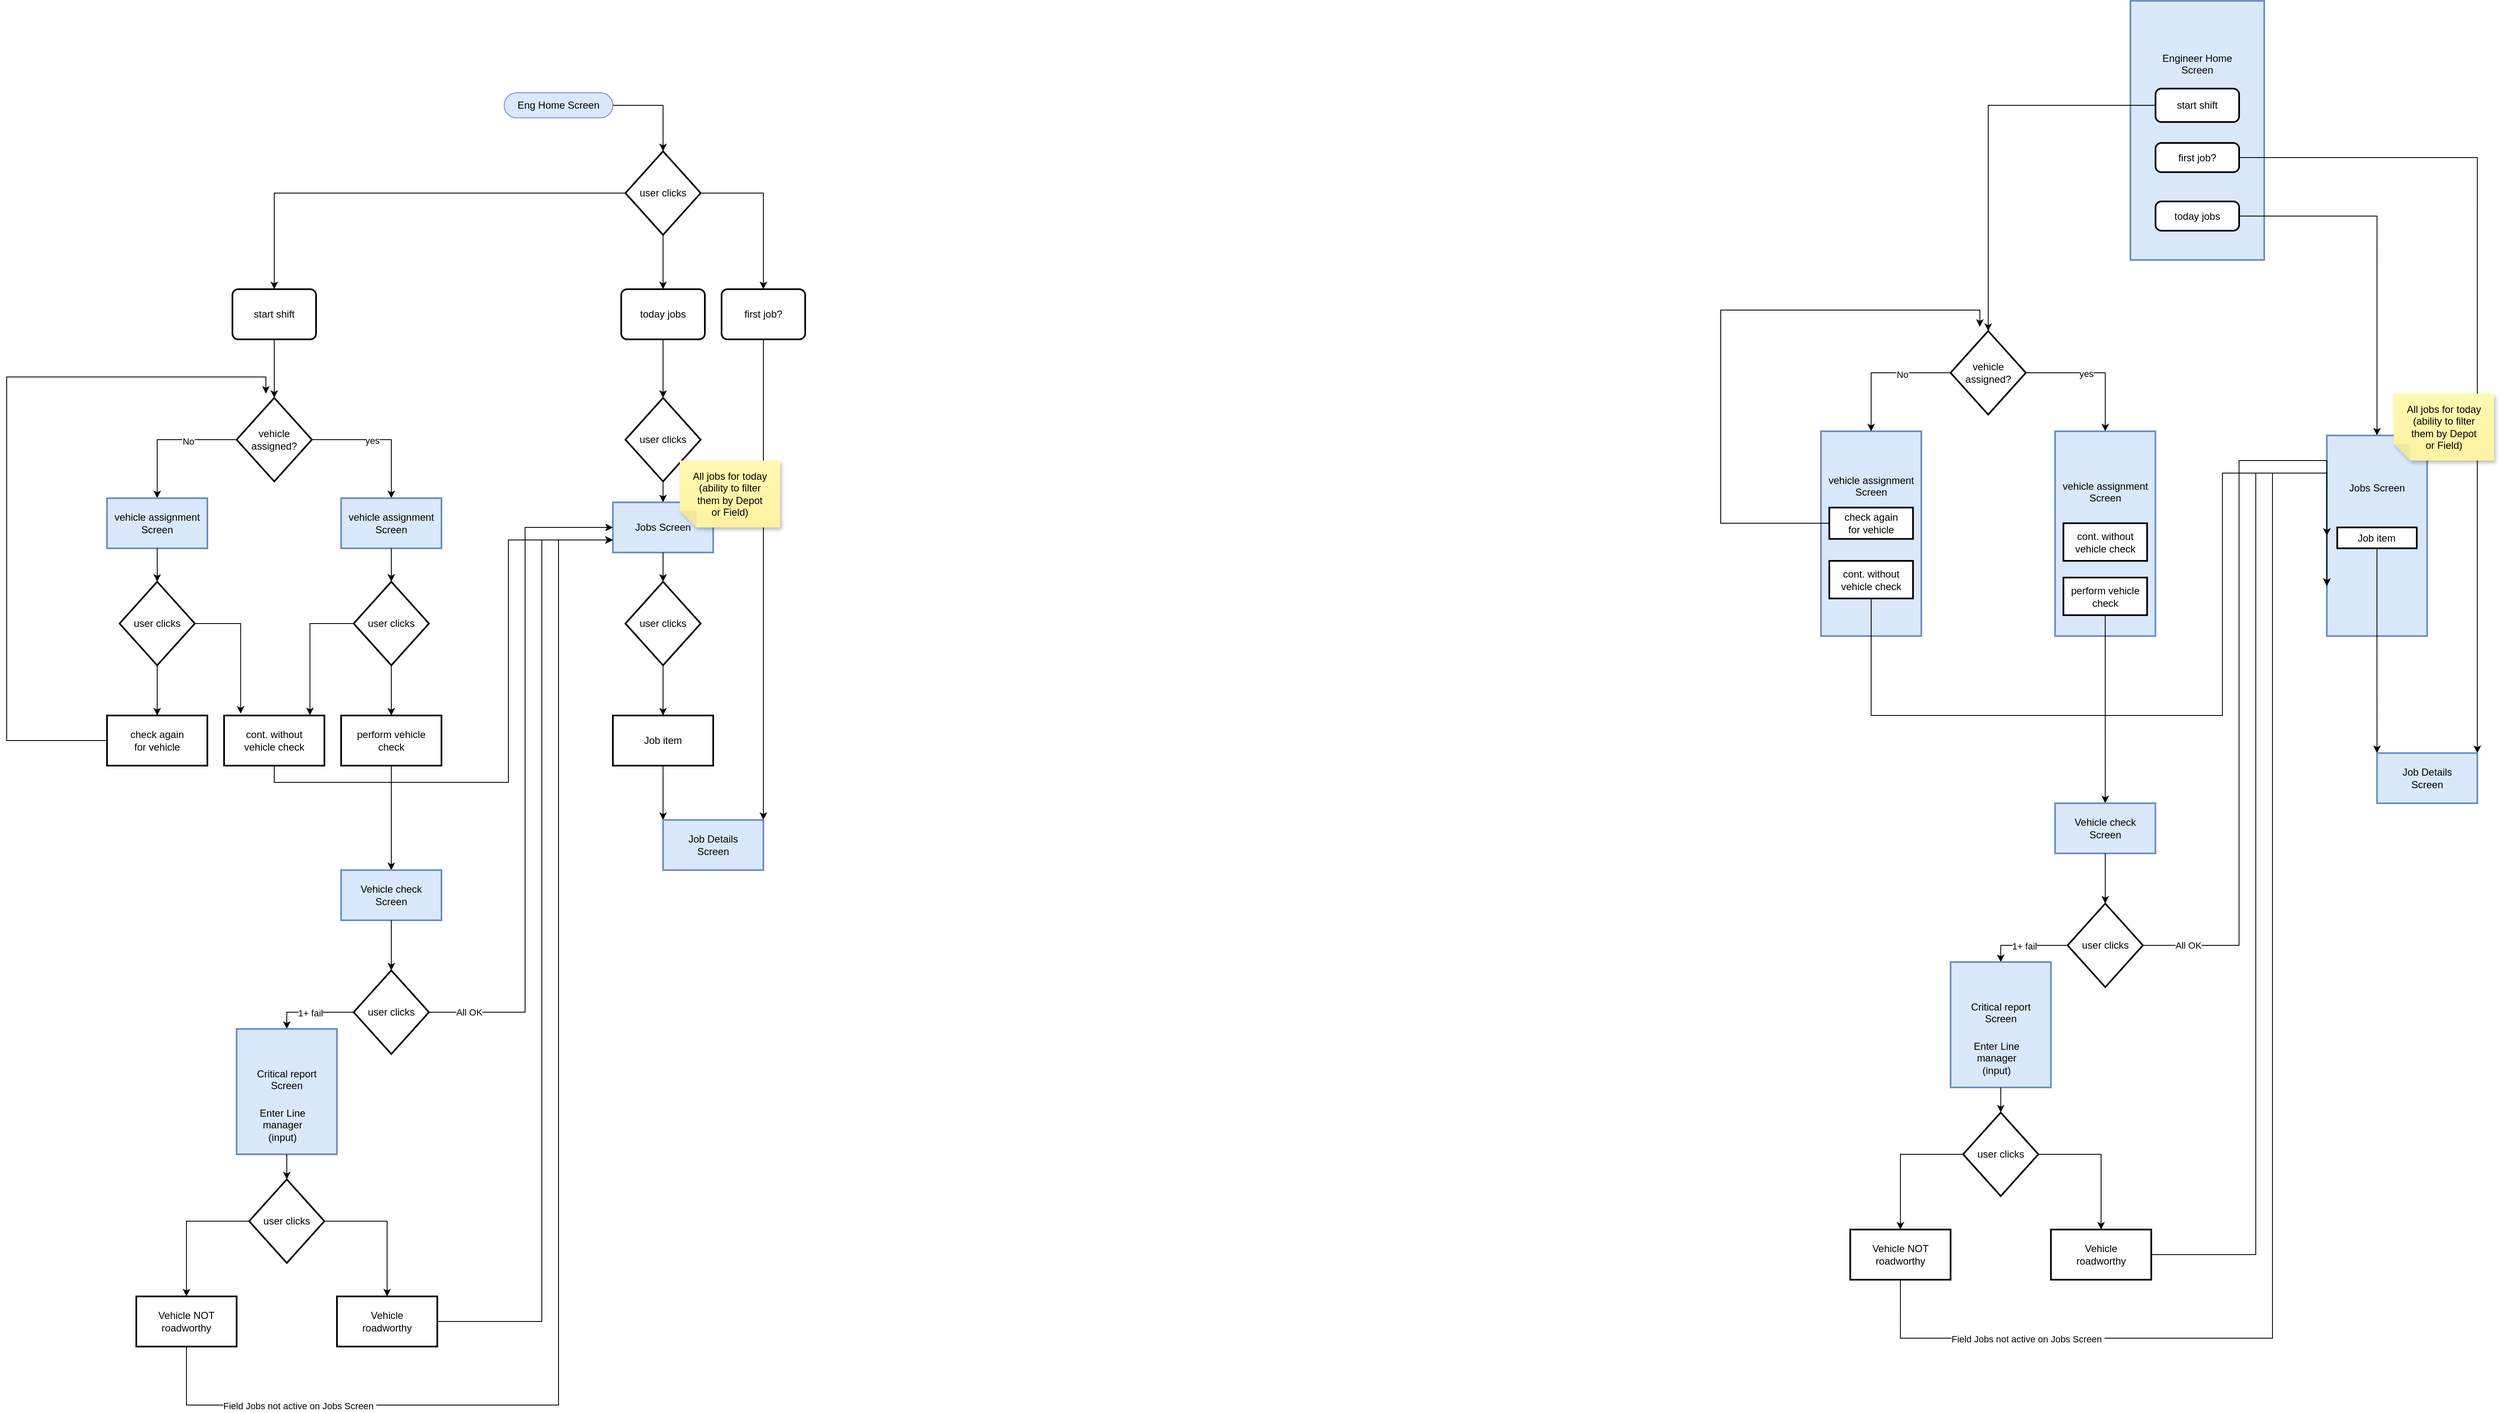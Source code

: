 <mxfile version="22.1.5" type="github">
  <diagram id="kgpKYQtTHZ0yAKxKKP6v" name="Page-1">
    <mxGraphModel dx="3000" dy="3414" grid="1" gridSize="10" guides="1" tooltips="1" connect="1" arrows="1" fold="1" page="1" pageScale="1" pageWidth="850" pageHeight="1100" math="0" shadow="0">
      <root>
        <mxCell id="0" />
        <mxCell id="1" parent="0" />
        <mxCell id="3YgIs-ONGYep-g5zf4NA-44" value="vehicle assignment&lt;br&gt;Screen&lt;br&gt;&lt;br&gt;&lt;br&gt;&lt;br&gt;&lt;br&gt;&lt;br&gt;&lt;br&gt;&lt;br&gt;&lt;br&gt;" style="whiteSpace=wrap;html=1;strokeWidth=2;fillColor=#dae8fc;strokeColor=#6c8ebf;" vertex="1" parent="1">
          <mxGeometry x="1709.89" y="435" width="120" height="245" as="geometry" />
        </mxCell>
        <mxCell id="3YgIs-ONGYep-g5zf4NA-84" value="Engineer Home&lt;br&gt;Screen&lt;br&gt;&lt;br&gt;&lt;br&gt;&lt;br&gt;&lt;br&gt;&lt;br&gt;&lt;br&gt;&lt;br&gt;&lt;br&gt;&lt;br&gt;&lt;br&gt;&lt;br&gt;" style="whiteSpace=wrap;html=1;strokeWidth=2;fillColor=#dae8fc;strokeColor=#6c8ebf;" vertex="1" parent="1">
          <mxGeometry x="2080" y="-80" width="160" height="310" as="geometry" />
        </mxCell>
        <mxCell id="PvGmognT5EnWfmdFGkZc-1" value="Eng Home Screen" style="html=1;dashed=0;whiteSpace=wrap;shape=mxgraph.dfd.start;fillColor=#dae8fc;strokeColor=#6c8ebf;" parent="1" vertex="1">
          <mxGeometry x="135" y="30" width="130" height="30" as="geometry" />
        </mxCell>
        <mxCell id="PvGmognT5EnWfmdFGkZc-11" value="" style="edgeStyle=orthogonalEdgeStyle;rounded=0;orthogonalLoop=1;jettySize=auto;html=1;" parent="1" source="PvGmognT5EnWfmdFGkZc-8" target="PvGmognT5EnWfmdFGkZc-10" edge="1">
          <mxGeometry relative="1" as="geometry" />
        </mxCell>
        <mxCell id="PvGmognT5EnWfmdFGkZc-12" value="yes" style="edgeLabel;html=1;align=center;verticalAlign=middle;resizable=0;points=[];" parent="PvGmognT5EnWfmdFGkZc-11" vertex="1" connectable="0">
          <mxGeometry x="-0.125" y="-1" relative="1" as="geometry">
            <mxPoint as="offset" />
          </mxGeometry>
        </mxCell>
        <mxCell id="PvGmognT5EnWfmdFGkZc-34" style="edgeStyle=orthogonalEdgeStyle;rounded=0;orthogonalLoop=1;jettySize=auto;html=1;entryX=0.5;entryY=0;entryDx=0;entryDy=0;" parent="1" source="PvGmognT5EnWfmdFGkZc-8" target="PvGmognT5EnWfmdFGkZc-33" edge="1">
          <mxGeometry relative="1" as="geometry" />
        </mxCell>
        <mxCell id="PvGmognT5EnWfmdFGkZc-35" value="No" style="edgeLabel;html=1;align=center;verticalAlign=middle;resizable=0;points=[];" parent="PvGmognT5EnWfmdFGkZc-34" vertex="1" connectable="0">
          <mxGeometry x="-0.298" y="2" relative="1" as="geometry">
            <mxPoint as="offset" />
          </mxGeometry>
        </mxCell>
        <mxCell id="PvGmognT5EnWfmdFGkZc-8" value="vehicle&lt;br&gt;assigned?" style="strokeWidth=2;html=1;shape=mxgraph.flowchart.decision;whiteSpace=wrap;" parent="1" vertex="1">
          <mxGeometry x="-185" y="395" width="90" height="100" as="geometry" />
        </mxCell>
        <mxCell id="PvGmognT5EnWfmdFGkZc-10" value="vehicle assignment&lt;br&gt;Screen" style="whiteSpace=wrap;html=1;strokeWidth=2;fillColor=#dae8fc;strokeColor=#6c8ebf;" parent="1" vertex="1">
          <mxGeometry x="-60" y="515" width="120" height="60" as="geometry" />
        </mxCell>
        <mxCell id="3YgIs-ONGYep-g5zf4NA-14" style="edgeStyle=orthogonalEdgeStyle;rounded=0;orthogonalLoop=1;jettySize=auto;html=1;entryX=0;entryY=0.75;entryDx=0;entryDy=0;exitX=0.5;exitY=1;exitDx=0;exitDy=0;" edge="1" parent="1" source="PvGmognT5EnWfmdFGkZc-13" target="PvGmognT5EnWfmdFGkZc-47">
          <mxGeometry relative="1" as="geometry">
            <Array as="points">
              <mxPoint x="-140" y="855" />
              <mxPoint x="140" y="855" />
              <mxPoint x="140" y="565" />
            </Array>
          </mxGeometry>
        </mxCell>
        <mxCell id="PvGmognT5EnWfmdFGkZc-13" value="cont. without&lt;br&gt;vehicle check" style="whiteSpace=wrap;html=1;strokeWidth=2;" parent="1" vertex="1">
          <mxGeometry x="-200" y="775" width="120" height="60" as="geometry" />
        </mxCell>
        <mxCell id="PvGmognT5EnWfmdFGkZc-27" style="edgeStyle=orthogonalEdgeStyle;rounded=0;orthogonalLoop=1;jettySize=auto;html=1;entryX=0.5;entryY=0;entryDx=0;entryDy=0;" parent="1" source="PvGmognT5EnWfmdFGkZc-22" target="PvGmognT5EnWfmdFGkZc-24" edge="1">
          <mxGeometry relative="1" as="geometry" />
        </mxCell>
        <mxCell id="PvGmognT5EnWfmdFGkZc-28" style="edgeStyle=orthogonalEdgeStyle;rounded=0;orthogonalLoop=1;jettySize=auto;html=1;entryX=0.5;entryY=0;entryDx=0;entryDy=0;" parent="1" source="PvGmognT5EnWfmdFGkZc-22" target="PvGmognT5EnWfmdFGkZc-23" edge="1">
          <mxGeometry relative="1" as="geometry" />
        </mxCell>
        <mxCell id="PvGmognT5EnWfmdFGkZc-29" style="edgeStyle=orthogonalEdgeStyle;rounded=0;orthogonalLoop=1;jettySize=auto;html=1;entryX=0.5;entryY=0;entryDx=0;entryDy=0;" parent="1" source="PvGmognT5EnWfmdFGkZc-22" target="PvGmognT5EnWfmdFGkZc-25" edge="1">
          <mxGeometry relative="1" as="geometry" />
        </mxCell>
        <mxCell id="PvGmognT5EnWfmdFGkZc-22" value="user clicks" style="strokeWidth=2;html=1;shape=mxgraph.flowchart.decision;whiteSpace=wrap;" parent="1" vertex="1">
          <mxGeometry x="280" y="100" width="90" height="100" as="geometry" />
        </mxCell>
        <mxCell id="PvGmognT5EnWfmdFGkZc-23" value="start shift" style="rounded=1;whiteSpace=wrap;html=1;absoluteArcSize=1;arcSize=14;strokeWidth=2;" parent="1" vertex="1">
          <mxGeometry x="-190" y="265" width="100" height="60" as="geometry" />
        </mxCell>
        <mxCell id="PvGmognT5EnWfmdFGkZc-24" value="today jobs" style="rounded=1;whiteSpace=wrap;html=1;absoluteArcSize=1;arcSize=14;strokeWidth=2;" parent="1" vertex="1">
          <mxGeometry x="275" y="265" width="100" height="60" as="geometry" />
        </mxCell>
        <mxCell id="PvGmognT5EnWfmdFGkZc-57" style="edgeStyle=orthogonalEdgeStyle;rounded=0;orthogonalLoop=1;jettySize=auto;html=1;entryX=1;entryY=0;entryDx=0;entryDy=0;" parent="1" source="PvGmognT5EnWfmdFGkZc-25" target="PvGmognT5EnWfmdFGkZc-56" edge="1">
          <mxGeometry relative="1" as="geometry" />
        </mxCell>
        <mxCell id="PvGmognT5EnWfmdFGkZc-25" value="first job?" style="rounded=1;whiteSpace=wrap;html=1;absoluteArcSize=1;arcSize=14;strokeWidth=2;" parent="1" vertex="1">
          <mxGeometry x="395" y="265" width="100" height="60" as="geometry" />
        </mxCell>
        <mxCell id="PvGmognT5EnWfmdFGkZc-30" style="edgeStyle=orthogonalEdgeStyle;rounded=0;orthogonalLoop=1;jettySize=auto;html=1;entryX=0.5;entryY=0;entryDx=0;entryDy=0;entryPerimeter=0;" parent="1" source="PvGmognT5EnWfmdFGkZc-1" target="PvGmognT5EnWfmdFGkZc-22" edge="1">
          <mxGeometry relative="1" as="geometry" />
        </mxCell>
        <mxCell id="PvGmognT5EnWfmdFGkZc-31" style="edgeStyle=orthogonalEdgeStyle;rounded=0;orthogonalLoop=1;jettySize=auto;html=1;entryX=0.5;entryY=0;entryDx=0;entryDy=0;entryPerimeter=0;" parent="1" source="PvGmognT5EnWfmdFGkZc-23" target="PvGmognT5EnWfmdFGkZc-8" edge="1">
          <mxGeometry relative="1" as="geometry" />
        </mxCell>
        <mxCell id="PvGmognT5EnWfmdFGkZc-42" style="edgeStyle=orthogonalEdgeStyle;rounded=0;orthogonalLoop=1;jettySize=auto;html=1;entryX=0.5;entryY=0;entryDx=0;entryDy=0;" parent="1" source="PvGmognT5EnWfmdFGkZc-32" target="PvGmognT5EnWfmdFGkZc-41" edge="1">
          <mxGeometry relative="1" as="geometry" />
        </mxCell>
        <mxCell id="PvGmognT5EnWfmdFGkZc-32" value="user clicks" style="strokeWidth=2;html=1;shape=mxgraph.flowchart.decision;whiteSpace=wrap;" parent="1" vertex="1">
          <mxGeometry x="-45" y="615" width="90" height="100" as="geometry" />
        </mxCell>
        <mxCell id="PvGmognT5EnWfmdFGkZc-33" value="vehicle assignment&lt;br&gt;Screen" style="whiteSpace=wrap;html=1;strokeWidth=2;fillColor=#dae8fc;strokeColor=#6c8ebf;" parent="1" vertex="1">
          <mxGeometry x="-340" y="515" width="120" height="60" as="geometry" />
        </mxCell>
        <mxCell id="PvGmognT5EnWfmdFGkZc-36" style="edgeStyle=orthogonalEdgeStyle;rounded=0;orthogonalLoop=1;jettySize=auto;html=1;entryX=0.5;entryY=0;entryDx=0;entryDy=0;entryPerimeter=0;" parent="1" source="PvGmognT5EnWfmdFGkZc-10" target="PvGmognT5EnWfmdFGkZc-32" edge="1">
          <mxGeometry relative="1" as="geometry" />
        </mxCell>
        <mxCell id="PvGmognT5EnWfmdFGkZc-44" style="edgeStyle=orthogonalEdgeStyle;rounded=0;orthogonalLoop=1;jettySize=auto;html=1;entryX=0.5;entryY=0;entryDx=0;entryDy=0;" parent="1" source="PvGmognT5EnWfmdFGkZc-37" target="PvGmognT5EnWfmdFGkZc-43" edge="1">
          <mxGeometry relative="1" as="geometry" />
        </mxCell>
        <mxCell id="PvGmognT5EnWfmdFGkZc-37" value="user clicks" style="strokeWidth=2;html=1;shape=mxgraph.flowchart.decision;whiteSpace=wrap;" parent="1" vertex="1">
          <mxGeometry x="-325" y="615" width="90" height="100" as="geometry" />
        </mxCell>
        <mxCell id="PvGmognT5EnWfmdFGkZc-38" style="edgeStyle=orthogonalEdgeStyle;rounded=0;orthogonalLoop=1;jettySize=auto;html=1;entryX=0.5;entryY=0;entryDx=0;entryDy=0;entryPerimeter=0;" parent="1" source="PvGmognT5EnWfmdFGkZc-33" target="PvGmognT5EnWfmdFGkZc-37" edge="1">
          <mxGeometry relative="1" as="geometry" />
        </mxCell>
        <mxCell id="3YgIs-ONGYep-g5zf4NA-2" style="edgeStyle=orthogonalEdgeStyle;rounded=0;orthogonalLoop=1;jettySize=auto;html=1;entryX=0.5;entryY=0;entryDx=0;entryDy=0;" edge="1" parent="1" source="PvGmognT5EnWfmdFGkZc-41" target="3YgIs-ONGYep-g5zf4NA-1">
          <mxGeometry relative="1" as="geometry" />
        </mxCell>
        <mxCell id="PvGmognT5EnWfmdFGkZc-41" value="perform vehicle &lt;br&gt;check" style="whiteSpace=wrap;html=1;strokeWidth=2;" parent="1" vertex="1">
          <mxGeometry x="-60" y="775" width="120" height="60" as="geometry" />
        </mxCell>
        <mxCell id="PvGmognT5EnWfmdFGkZc-59" style="edgeStyle=orthogonalEdgeStyle;rounded=0;orthogonalLoop=1;jettySize=auto;html=1;" parent="1" source="PvGmognT5EnWfmdFGkZc-43" edge="1">
          <mxGeometry relative="1" as="geometry">
            <mxPoint x="-150" y="390" as="targetPoint" />
            <Array as="points">
              <mxPoint x="-460" y="805" />
              <mxPoint x="-460" y="370" />
            </Array>
          </mxGeometry>
        </mxCell>
        <mxCell id="PvGmognT5EnWfmdFGkZc-43" value="check again&lt;br&gt;for vehicle" style="whiteSpace=wrap;html=1;strokeWidth=2;" parent="1" vertex="1">
          <mxGeometry x="-340" y="775" width="120" height="60" as="geometry" />
        </mxCell>
        <mxCell id="PvGmognT5EnWfmdFGkZc-48" style="edgeStyle=orthogonalEdgeStyle;rounded=0;orthogonalLoop=1;jettySize=auto;html=1;entryX=0.5;entryY=0;entryDx=0;entryDy=0;" parent="1" source="PvGmognT5EnWfmdFGkZc-45" target="PvGmognT5EnWfmdFGkZc-47" edge="1">
          <mxGeometry relative="1" as="geometry" />
        </mxCell>
        <mxCell id="PvGmognT5EnWfmdFGkZc-45" value="user clicks" style="strokeWidth=2;html=1;shape=mxgraph.flowchart.decision;whiteSpace=wrap;" parent="1" vertex="1">
          <mxGeometry x="280" y="395" width="90" height="100" as="geometry" />
        </mxCell>
        <mxCell id="PvGmognT5EnWfmdFGkZc-46" style="edgeStyle=orthogonalEdgeStyle;rounded=0;orthogonalLoop=1;jettySize=auto;html=1;entryX=0.5;entryY=0;entryDx=0;entryDy=0;entryPerimeter=0;" parent="1" source="PvGmognT5EnWfmdFGkZc-24" target="PvGmognT5EnWfmdFGkZc-45" edge="1">
          <mxGeometry relative="1" as="geometry" />
        </mxCell>
        <mxCell id="PvGmognT5EnWfmdFGkZc-47" value="Jobs Screen" style="whiteSpace=wrap;html=1;strokeWidth=2;fillColor=#dae8fc;strokeColor=#6c8ebf;" parent="1" vertex="1">
          <mxGeometry x="265" y="520" width="120" height="60" as="geometry" />
        </mxCell>
        <mxCell id="PvGmognT5EnWfmdFGkZc-49" value="All jobs for today&lt;br&gt;(ability to filter&lt;br&gt;them by Depot&lt;br&gt;or Field)" style="shape=note;whiteSpace=wrap;html=1;backgroundOutline=1;fontColor=#000000;darkOpacity=0.05;fillColor=#FFF9B2;strokeColor=none;fillStyle=solid;direction=west;gradientDirection=north;gradientColor=#FFF2A1;shadow=1;size=20;pointerEvents=1;" parent="1" vertex="1">
          <mxGeometry x="345" y="470" width="120" height="80" as="geometry" />
        </mxCell>
        <mxCell id="PvGmognT5EnWfmdFGkZc-55" style="edgeStyle=orthogonalEdgeStyle;rounded=0;orthogonalLoop=1;jettySize=auto;html=1;entryX=0.5;entryY=0;entryDx=0;entryDy=0;" parent="1" source="PvGmognT5EnWfmdFGkZc-50" target="PvGmognT5EnWfmdFGkZc-54" edge="1">
          <mxGeometry relative="1" as="geometry" />
        </mxCell>
        <mxCell id="PvGmognT5EnWfmdFGkZc-50" value="user clicks" style="strokeWidth=2;html=1;shape=mxgraph.flowchart.decision;whiteSpace=wrap;" parent="1" vertex="1">
          <mxGeometry x="280" y="615" width="90" height="100" as="geometry" />
        </mxCell>
        <mxCell id="PvGmognT5EnWfmdFGkZc-51" style="edgeStyle=orthogonalEdgeStyle;rounded=0;orthogonalLoop=1;jettySize=auto;html=1;entryX=0.5;entryY=0;entryDx=0;entryDy=0;entryPerimeter=0;" parent="1" source="PvGmognT5EnWfmdFGkZc-47" target="PvGmognT5EnWfmdFGkZc-50" edge="1">
          <mxGeometry relative="1" as="geometry" />
        </mxCell>
        <mxCell id="PvGmognT5EnWfmdFGkZc-52" style="edgeStyle=orthogonalEdgeStyle;rounded=0;orthogonalLoop=1;jettySize=auto;html=1;entryX=0.165;entryY=-0.037;entryDx=0;entryDy=0;entryPerimeter=0;" parent="1" source="PvGmognT5EnWfmdFGkZc-37" target="PvGmognT5EnWfmdFGkZc-13" edge="1">
          <mxGeometry relative="1" as="geometry" />
        </mxCell>
        <mxCell id="PvGmognT5EnWfmdFGkZc-53" style="edgeStyle=orthogonalEdgeStyle;rounded=0;orthogonalLoop=1;jettySize=auto;html=1;entryX=0.856;entryY=-0.006;entryDx=0;entryDy=0;entryPerimeter=0;" parent="1" source="PvGmognT5EnWfmdFGkZc-32" target="PvGmognT5EnWfmdFGkZc-13" edge="1">
          <mxGeometry relative="1" as="geometry" />
        </mxCell>
        <mxCell id="PvGmognT5EnWfmdFGkZc-58" style="edgeStyle=orthogonalEdgeStyle;rounded=0;orthogonalLoop=1;jettySize=auto;html=1;entryX=0;entryY=0;entryDx=0;entryDy=0;" parent="1" source="PvGmognT5EnWfmdFGkZc-54" target="PvGmognT5EnWfmdFGkZc-56" edge="1">
          <mxGeometry relative="1" as="geometry" />
        </mxCell>
        <mxCell id="PvGmognT5EnWfmdFGkZc-54" value="Job item" style="whiteSpace=wrap;html=1;strokeWidth=2;" parent="1" vertex="1">
          <mxGeometry x="265" y="775" width="120" height="60" as="geometry" />
        </mxCell>
        <mxCell id="PvGmognT5EnWfmdFGkZc-56" value="Job Details&lt;br&gt;Screen" style="whiteSpace=wrap;html=1;strokeWidth=2;fillColor=#dae8fc;strokeColor=#6c8ebf;" parent="1" vertex="1">
          <mxGeometry x="325" y="900" width="120" height="60" as="geometry" />
        </mxCell>
        <mxCell id="3YgIs-ONGYep-g5zf4NA-1" value="Vehicle check&lt;br&gt;Screen" style="whiteSpace=wrap;html=1;strokeWidth=2;fillColor=#dae8fc;strokeColor=#6c8ebf;" vertex="1" parent="1">
          <mxGeometry x="-60" y="960" width="120" height="60" as="geometry" />
        </mxCell>
        <mxCell id="3YgIs-ONGYep-g5zf4NA-6" value="" style="edgeStyle=orthogonalEdgeStyle;rounded=0;orthogonalLoop=1;jettySize=auto;html=1;entryX=0.5;entryY=0;entryDx=0;entryDy=0;" edge="1" parent="1" source="3YgIs-ONGYep-g5zf4NA-3" target="3YgIs-ONGYep-g5zf4NA-5">
          <mxGeometry relative="1" as="geometry" />
        </mxCell>
        <mxCell id="3YgIs-ONGYep-g5zf4NA-7" value="1+ fail" style="edgeLabel;html=1;align=center;verticalAlign=middle;resizable=0;points=[];" vertex="1" connectable="0" parent="3YgIs-ONGYep-g5zf4NA-6">
          <mxGeometry x="0.037" y="1" relative="1" as="geometry">
            <mxPoint as="offset" />
          </mxGeometry>
        </mxCell>
        <mxCell id="3YgIs-ONGYep-g5zf4NA-10" style="edgeStyle=orthogonalEdgeStyle;rounded=0;orthogonalLoop=1;jettySize=auto;html=1;entryX=0;entryY=0.5;entryDx=0;entryDy=0;" edge="1" parent="1" source="3YgIs-ONGYep-g5zf4NA-3" target="PvGmognT5EnWfmdFGkZc-47">
          <mxGeometry relative="1" as="geometry">
            <Array as="points">
              <mxPoint x="160" y="1130" />
              <mxPoint x="160" y="550" />
            </Array>
          </mxGeometry>
        </mxCell>
        <mxCell id="3YgIs-ONGYep-g5zf4NA-11" value="All OK" style="edgeLabel;html=1;align=center;verticalAlign=middle;resizable=0;points=[];" vertex="1" connectable="0" parent="3YgIs-ONGYep-g5zf4NA-10">
          <mxGeometry x="-0.88" relative="1" as="geometry">
            <mxPoint as="offset" />
          </mxGeometry>
        </mxCell>
        <mxCell id="3YgIs-ONGYep-g5zf4NA-3" value="user clicks" style="strokeWidth=2;html=1;shape=mxgraph.flowchart.decision;whiteSpace=wrap;" vertex="1" parent="1">
          <mxGeometry x="-45" y="1080" width="90" height="100" as="geometry" />
        </mxCell>
        <mxCell id="3YgIs-ONGYep-g5zf4NA-4" style="edgeStyle=orthogonalEdgeStyle;rounded=0;orthogonalLoop=1;jettySize=auto;html=1;entryX=0.5;entryY=0;entryDx=0;entryDy=0;entryPerimeter=0;" edge="1" parent="1" source="3YgIs-ONGYep-g5zf4NA-1" target="3YgIs-ONGYep-g5zf4NA-3">
          <mxGeometry relative="1" as="geometry" />
        </mxCell>
        <mxCell id="3YgIs-ONGYep-g5zf4NA-5" value="Critical report&lt;br&gt;Screen&lt;br&gt;&lt;br&gt;&lt;br&gt;" style="whiteSpace=wrap;html=1;strokeWidth=2;fillColor=#dae8fc;strokeColor=#6c8ebf;" vertex="1" parent="1">
          <mxGeometry x="-185" y="1150" width="120" height="150" as="geometry" />
        </mxCell>
        <mxCell id="3YgIs-ONGYep-g5zf4NA-16" value="" style="edgeStyle=orthogonalEdgeStyle;rounded=0;orthogonalLoop=1;jettySize=auto;html=1;" edge="1" parent="1" source="3YgIs-ONGYep-g5zf4NA-12" target="3YgIs-ONGYep-g5zf4NA-15">
          <mxGeometry relative="1" as="geometry" />
        </mxCell>
        <mxCell id="3YgIs-ONGYep-g5zf4NA-18" value="" style="edgeStyle=orthogonalEdgeStyle;rounded=0;orthogonalLoop=1;jettySize=auto;html=1;" edge="1" parent="1" source="3YgIs-ONGYep-g5zf4NA-12" target="3YgIs-ONGYep-g5zf4NA-17">
          <mxGeometry relative="1" as="geometry" />
        </mxCell>
        <mxCell id="3YgIs-ONGYep-g5zf4NA-12" value="user clicks" style="strokeWidth=2;html=1;shape=mxgraph.flowchart.decision;whiteSpace=wrap;" vertex="1" parent="1">
          <mxGeometry x="-170" y="1330" width="90" height="100" as="geometry" />
        </mxCell>
        <mxCell id="3YgIs-ONGYep-g5zf4NA-13" style="edgeStyle=orthogonalEdgeStyle;rounded=0;orthogonalLoop=1;jettySize=auto;html=1;entryX=0.5;entryY=0;entryDx=0;entryDy=0;entryPerimeter=0;" edge="1" parent="1" source="3YgIs-ONGYep-g5zf4NA-5" target="3YgIs-ONGYep-g5zf4NA-12">
          <mxGeometry relative="1" as="geometry" />
        </mxCell>
        <mxCell id="3YgIs-ONGYep-g5zf4NA-21" style="edgeStyle=orthogonalEdgeStyle;rounded=0;orthogonalLoop=1;jettySize=auto;html=1;entryX=0;entryY=0.75;entryDx=0;entryDy=0;exitX=0.5;exitY=1;exitDx=0;exitDy=0;" edge="1" parent="1" source="3YgIs-ONGYep-g5zf4NA-15" target="PvGmognT5EnWfmdFGkZc-47">
          <mxGeometry relative="1" as="geometry">
            <Array as="points">
              <mxPoint x="-245" y="1600" />
              <mxPoint x="200" y="1600" />
              <mxPoint x="200" y="565" />
            </Array>
          </mxGeometry>
        </mxCell>
        <mxCell id="3YgIs-ONGYep-g5zf4NA-22" value="Field Jobs not active on Jobs Screen&amp;nbsp;" style="edgeLabel;html=1;align=center;verticalAlign=middle;resizable=0;points=[];" vertex="1" connectable="0" parent="3YgIs-ONGYep-g5zf4NA-21">
          <mxGeometry x="-0.747" y="-1" relative="1" as="geometry">
            <mxPoint as="offset" />
          </mxGeometry>
        </mxCell>
        <mxCell id="3YgIs-ONGYep-g5zf4NA-15" value="Vehicle NOT&lt;br&gt;roadworthy" style="whiteSpace=wrap;html=1;strokeWidth=2;" vertex="1" parent="1">
          <mxGeometry x="-305" y="1470" width="120" height="60" as="geometry" />
        </mxCell>
        <mxCell id="3YgIs-ONGYep-g5zf4NA-20" style="edgeStyle=orthogonalEdgeStyle;rounded=0;orthogonalLoop=1;jettySize=auto;html=1;entryX=0;entryY=0.75;entryDx=0;entryDy=0;" edge="1" parent="1" source="3YgIs-ONGYep-g5zf4NA-17" target="PvGmognT5EnWfmdFGkZc-47">
          <mxGeometry relative="1" as="geometry">
            <Array as="points">
              <mxPoint x="180" y="1500" />
              <mxPoint x="180" y="565" />
            </Array>
          </mxGeometry>
        </mxCell>
        <mxCell id="3YgIs-ONGYep-g5zf4NA-17" value="Vehicle&lt;br&gt;roadworthy" style="whiteSpace=wrap;html=1;strokeWidth=2;" vertex="1" parent="1">
          <mxGeometry x="-65" y="1470" width="120" height="60" as="geometry" />
        </mxCell>
        <mxCell id="3YgIs-ONGYep-g5zf4NA-19" value="Enter Line manager&lt;br&gt;(input)" style="text;strokeColor=none;align=center;fillColor=none;html=1;verticalAlign=middle;whiteSpace=wrap;rounded=0;" vertex="1" parent="1">
          <mxGeometry x="-160" y="1230" width="60" height="70" as="geometry" />
        </mxCell>
        <mxCell id="3YgIs-ONGYep-g5zf4NA-24" value="" style="edgeStyle=orthogonalEdgeStyle;rounded=0;orthogonalLoop=1;jettySize=auto;html=1;" edge="1" parent="1" source="3YgIs-ONGYep-g5zf4NA-28" target="3YgIs-ONGYep-g5zf4NA-29">
          <mxGeometry relative="1" as="geometry" />
        </mxCell>
        <mxCell id="3YgIs-ONGYep-g5zf4NA-25" value="yes" style="edgeLabel;html=1;align=center;verticalAlign=middle;resizable=0;points=[];" vertex="1" connectable="0" parent="3YgIs-ONGYep-g5zf4NA-24">
          <mxGeometry x="-0.125" y="-1" relative="1" as="geometry">
            <mxPoint as="offset" />
          </mxGeometry>
        </mxCell>
        <mxCell id="3YgIs-ONGYep-g5zf4NA-26" style="edgeStyle=orthogonalEdgeStyle;rounded=0;orthogonalLoop=1;jettySize=auto;html=1;entryX=0.5;entryY=0;entryDx=0;entryDy=0;" edge="1" parent="1" source="3YgIs-ONGYep-g5zf4NA-28" target="3YgIs-ONGYep-g5zf4NA-44">
          <mxGeometry relative="1" as="geometry" />
        </mxCell>
        <mxCell id="3YgIs-ONGYep-g5zf4NA-27" value="No" style="edgeLabel;html=1;align=center;verticalAlign=middle;resizable=0;points=[];" vertex="1" connectable="0" parent="3YgIs-ONGYep-g5zf4NA-26">
          <mxGeometry x="-0.298" y="2" relative="1" as="geometry">
            <mxPoint as="offset" />
          </mxGeometry>
        </mxCell>
        <mxCell id="3YgIs-ONGYep-g5zf4NA-28" value="vehicle&lt;br&gt;assigned?" style="strokeWidth=2;html=1;shape=mxgraph.flowchart.decision;whiteSpace=wrap;" vertex="1" parent="1">
          <mxGeometry x="1864.89" y="315" width="90" height="100" as="geometry" />
        </mxCell>
        <mxCell id="3YgIs-ONGYep-g5zf4NA-29" value="vehicle assignment&lt;br&gt;Screen&lt;br&gt;&lt;br&gt;&lt;br&gt;&lt;br&gt;&lt;br&gt;&lt;br&gt;&lt;br&gt;&lt;br&gt;" style="whiteSpace=wrap;html=1;strokeWidth=2;fillColor=#dae8fc;strokeColor=#6c8ebf;" vertex="1" parent="1">
          <mxGeometry x="1989.89" y="435" width="120" height="245" as="geometry" />
        </mxCell>
        <mxCell id="3YgIs-ONGYep-g5zf4NA-30" style="edgeStyle=orthogonalEdgeStyle;rounded=0;orthogonalLoop=1;jettySize=auto;html=1;entryX=0;entryY=0.75;entryDx=0;entryDy=0;exitX=0.5;exitY=1;exitDx=0;exitDy=0;" edge="1" parent="1" source="3YgIs-ONGYep-g5zf4NA-31" target="3YgIs-ONGYep-g5zf4NA-56">
          <mxGeometry relative="1" as="geometry">
            <Array as="points">
              <mxPoint x="1770" y="775" />
              <mxPoint x="2190" y="775" />
              <mxPoint x="2190" y="485" />
            </Array>
          </mxGeometry>
        </mxCell>
        <mxCell id="3YgIs-ONGYep-g5zf4NA-31" value="cont. without&lt;br&gt;vehicle check" style="whiteSpace=wrap;html=1;strokeWidth=2;" vertex="1" parent="1">
          <mxGeometry x="1719.84" y="590" width="100.11" height="45" as="geometry" />
        </mxCell>
        <mxCell id="3YgIs-ONGYep-g5zf4NA-36" value="start shift" style="rounded=1;whiteSpace=wrap;html=1;absoluteArcSize=1;arcSize=14;strokeWidth=2;" vertex="1" parent="1">
          <mxGeometry x="2110" y="25" width="100" height="40" as="geometry" />
        </mxCell>
        <mxCell id="3YgIs-ONGYep-g5zf4NA-37" value="today jobs" style="rounded=1;whiteSpace=wrap;html=1;absoluteArcSize=1;arcSize=14;strokeWidth=2;" vertex="1" parent="1">
          <mxGeometry x="2110" y="160" width="100" height="35" as="geometry" />
        </mxCell>
        <mxCell id="3YgIs-ONGYep-g5zf4NA-38" style="edgeStyle=orthogonalEdgeStyle;rounded=0;orthogonalLoop=1;jettySize=auto;html=1;entryX=1;entryY=0;entryDx=0;entryDy=0;" edge="1" parent="1" source="3YgIs-ONGYep-g5zf4NA-39" target="3YgIs-ONGYep-g5zf4NA-65">
          <mxGeometry relative="1" as="geometry" />
        </mxCell>
        <mxCell id="3YgIs-ONGYep-g5zf4NA-39" value="first job?" style="rounded=1;whiteSpace=wrap;html=1;absoluteArcSize=1;arcSize=14;strokeWidth=2;" vertex="1" parent="1">
          <mxGeometry x="2110" y="90" width="100" height="35" as="geometry" />
        </mxCell>
        <mxCell id="3YgIs-ONGYep-g5zf4NA-41" style="edgeStyle=orthogonalEdgeStyle;rounded=0;orthogonalLoop=1;jettySize=auto;html=1;entryX=0.5;entryY=0;entryDx=0;entryDy=0;entryPerimeter=0;" edge="1" parent="1" source="3YgIs-ONGYep-g5zf4NA-36" target="3YgIs-ONGYep-g5zf4NA-28">
          <mxGeometry relative="1" as="geometry" />
        </mxCell>
        <mxCell id="3YgIs-ONGYep-g5zf4NA-49" style="edgeStyle=orthogonalEdgeStyle;rounded=0;orthogonalLoop=1;jettySize=auto;html=1;entryX=0.5;entryY=0;entryDx=0;entryDy=0;" edge="1" parent="1" source="3YgIs-ONGYep-g5zf4NA-50" target="3YgIs-ONGYep-g5zf4NA-66">
          <mxGeometry relative="1" as="geometry" />
        </mxCell>
        <mxCell id="3YgIs-ONGYep-g5zf4NA-50" value="perform vehicle &lt;br&gt;check" style="whiteSpace=wrap;html=1;strokeWidth=2;" vertex="1" parent="1">
          <mxGeometry x="1999.84" y="610" width="100.11" height="45" as="geometry" />
        </mxCell>
        <mxCell id="3YgIs-ONGYep-g5zf4NA-51" style="edgeStyle=orthogonalEdgeStyle;rounded=0;orthogonalLoop=1;jettySize=auto;html=1;exitX=0;exitY=0.5;exitDx=0;exitDy=0;" edge="1" parent="1" source="3YgIs-ONGYep-g5zf4NA-52">
          <mxGeometry relative="1" as="geometry">
            <mxPoint x="1899.89" y="310" as="targetPoint" />
            <Array as="points">
              <mxPoint x="1590" y="545" />
              <mxPoint x="1590" y="290" />
              <mxPoint x="1900" y="290" />
            </Array>
          </mxGeometry>
        </mxCell>
        <mxCell id="3YgIs-ONGYep-g5zf4NA-52" value="check again&lt;br&gt;for vehicle" style="whiteSpace=wrap;html=1;strokeWidth=2;" vertex="1" parent="1">
          <mxGeometry x="1719.84" y="526.25" width="100.11" height="37.5" as="geometry" />
        </mxCell>
        <mxCell id="3YgIs-ONGYep-g5zf4NA-55" style="edgeStyle=orthogonalEdgeStyle;rounded=0;orthogonalLoop=1;jettySize=auto;html=1;entryX=0.5;entryY=0;entryDx=0;entryDy=0;" edge="1" parent="1" source="3YgIs-ONGYep-g5zf4NA-37" target="3YgIs-ONGYep-g5zf4NA-56">
          <mxGeometry relative="1" as="geometry">
            <mxPoint x="2374.89" y="315" as="targetPoint" />
          </mxGeometry>
        </mxCell>
        <mxCell id="3YgIs-ONGYep-g5zf4NA-56" value="Jobs Screen&lt;br&gt;&lt;br&gt;&lt;br&gt;&lt;br&gt;&lt;br&gt;&lt;br&gt;&lt;br&gt;&lt;br&gt;&lt;br&gt;" style="whiteSpace=wrap;html=1;strokeWidth=2;fillColor=#dae8fc;strokeColor=#6c8ebf;" vertex="1" parent="1">
          <mxGeometry x="2314.89" y="440" width="120" height="240" as="geometry" />
        </mxCell>
        <mxCell id="3YgIs-ONGYep-g5zf4NA-57" value="All jobs for today&lt;br&gt;(ability to filter&lt;br&gt;them by Depot&lt;br&gt;or Field)" style="shape=note;whiteSpace=wrap;html=1;backgroundOutline=1;fontColor=#000000;darkOpacity=0.05;fillColor=#FFF9B2;strokeColor=none;fillStyle=solid;direction=west;gradientDirection=north;gradientColor=#FFF2A1;shadow=1;size=20;pointerEvents=1;" vertex="1" parent="1">
          <mxGeometry x="2394.89" y="390" width="120" height="80" as="geometry" />
        </mxCell>
        <mxCell id="3YgIs-ONGYep-g5zf4NA-63" style="edgeStyle=orthogonalEdgeStyle;rounded=0;orthogonalLoop=1;jettySize=auto;html=1;entryX=0;entryY=0;entryDx=0;entryDy=0;" edge="1" parent="1" source="3YgIs-ONGYep-g5zf4NA-64" target="3YgIs-ONGYep-g5zf4NA-65">
          <mxGeometry relative="1" as="geometry" />
        </mxCell>
        <mxCell id="3YgIs-ONGYep-g5zf4NA-64" value="Job item" style="whiteSpace=wrap;html=1;strokeWidth=2;" vertex="1" parent="1">
          <mxGeometry x="2327.34" y="550" width="95.11" height="25" as="geometry" />
        </mxCell>
        <mxCell id="3YgIs-ONGYep-g5zf4NA-65" value="Job Details&lt;br&gt;Screen" style="whiteSpace=wrap;html=1;strokeWidth=2;fillColor=#dae8fc;strokeColor=#6c8ebf;" vertex="1" parent="1">
          <mxGeometry x="2374.89" y="820" width="120" height="60" as="geometry" />
        </mxCell>
        <mxCell id="3YgIs-ONGYep-g5zf4NA-66" value="Vehicle check&lt;br&gt;Screen" style="whiteSpace=wrap;html=1;strokeWidth=2;fillColor=#dae8fc;strokeColor=#6c8ebf;" vertex="1" parent="1">
          <mxGeometry x="1989.89" y="880" width="120" height="60" as="geometry" />
        </mxCell>
        <mxCell id="3YgIs-ONGYep-g5zf4NA-67" value="" style="edgeStyle=orthogonalEdgeStyle;rounded=0;orthogonalLoop=1;jettySize=auto;html=1;entryX=0.5;entryY=0;entryDx=0;entryDy=0;" edge="1" parent="1" source="3YgIs-ONGYep-g5zf4NA-71" target="3YgIs-ONGYep-g5zf4NA-73">
          <mxGeometry relative="1" as="geometry" />
        </mxCell>
        <mxCell id="3YgIs-ONGYep-g5zf4NA-68" value="1+ fail" style="edgeLabel;html=1;align=center;verticalAlign=middle;resizable=0;points=[];" vertex="1" connectable="0" parent="3YgIs-ONGYep-g5zf4NA-67">
          <mxGeometry x="0.037" y="1" relative="1" as="geometry">
            <mxPoint as="offset" />
          </mxGeometry>
        </mxCell>
        <mxCell id="3YgIs-ONGYep-g5zf4NA-69" style="edgeStyle=orthogonalEdgeStyle;rounded=0;orthogonalLoop=1;jettySize=auto;html=1;entryX=0;entryY=0.5;entryDx=0;entryDy=0;" edge="1" parent="1" source="3YgIs-ONGYep-g5zf4NA-71" target="3YgIs-ONGYep-g5zf4NA-56">
          <mxGeometry relative="1" as="geometry">
            <Array as="points">
              <mxPoint x="2209.89" y="1050" />
              <mxPoint x="2209.89" y="470" />
            </Array>
          </mxGeometry>
        </mxCell>
        <mxCell id="3YgIs-ONGYep-g5zf4NA-70" value="All OK" style="edgeLabel;html=1;align=center;verticalAlign=middle;resizable=0;points=[];" vertex="1" connectable="0" parent="3YgIs-ONGYep-g5zf4NA-69">
          <mxGeometry x="-0.88" relative="1" as="geometry">
            <mxPoint as="offset" />
          </mxGeometry>
        </mxCell>
        <mxCell id="3YgIs-ONGYep-g5zf4NA-71" value="user clicks" style="strokeWidth=2;html=1;shape=mxgraph.flowchart.decision;whiteSpace=wrap;" vertex="1" parent="1">
          <mxGeometry x="2004.89" y="1000" width="90" height="100" as="geometry" />
        </mxCell>
        <mxCell id="3YgIs-ONGYep-g5zf4NA-72" style="edgeStyle=orthogonalEdgeStyle;rounded=0;orthogonalLoop=1;jettySize=auto;html=1;entryX=0.5;entryY=0;entryDx=0;entryDy=0;entryPerimeter=0;" edge="1" parent="1" source="3YgIs-ONGYep-g5zf4NA-66" target="3YgIs-ONGYep-g5zf4NA-71">
          <mxGeometry relative="1" as="geometry" />
        </mxCell>
        <mxCell id="3YgIs-ONGYep-g5zf4NA-73" value="Critical report&lt;br&gt;Screen&lt;br&gt;&lt;br&gt;&lt;br&gt;" style="whiteSpace=wrap;html=1;strokeWidth=2;fillColor=#dae8fc;strokeColor=#6c8ebf;" vertex="1" parent="1">
          <mxGeometry x="1864.89" y="1070" width="120" height="150" as="geometry" />
        </mxCell>
        <mxCell id="3YgIs-ONGYep-g5zf4NA-74" value="" style="edgeStyle=orthogonalEdgeStyle;rounded=0;orthogonalLoop=1;jettySize=auto;html=1;" edge="1" parent="1" source="3YgIs-ONGYep-g5zf4NA-76" target="3YgIs-ONGYep-g5zf4NA-80">
          <mxGeometry relative="1" as="geometry" />
        </mxCell>
        <mxCell id="3YgIs-ONGYep-g5zf4NA-75" value="" style="edgeStyle=orthogonalEdgeStyle;rounded=0;orthogonalLoop=1;jettySize=auto;html=1;" edge="1" parent="1" source="3YgIs-ONGYep-g5zf4NA-76" target="3YgIs-ONGYep-g5zf4NA-82">
          <mxGeometry relative="1" as="geometry" />
        </mxCell>
        <mxCell id="3YgIs-ONGYep-g5zf4NA-76" value="user clicks" style="strokeWidth=2;html=1;shape=mxgraph.flowchart.decision;whiteSpace=wrap;" vertex="1" parent="1">
          <mxGeometry x="1879.89" y="1250" width="90" height="100" as="geometry" />
        </mxCell>
        <mxCell id="3YgIs-ONGYep-g5zf4NA-77" style="edgeStyle=orthogonalEdgeStyle;rounded=0;orthogonalLoop=1;jettySize=auto;html=1;entryX=0.5;entryY=0;entryDx=0;entryDy=0;entryPerimeter=0;" edge="1" parent="1" source="3YgIs-ONGYep-g5zf4NA-73" target="3YgIs-ONGYep-g5zf4NA-76">
          <mxGeometry relative="1" as="geometry" />
        </mxCell>
        <mxCell id="3YgIs-ONGYep-g5zf4NA-78" style="edgeStyle=orthogonalEdgeStyle;rounded=0;orthogonalLoop=1;jettySize=auto;html=1;entryX=0;entryY=0.75;entryDx=0;entryDy=0;exitX=0.5;exitY=1;exitDx=0;exitDy=0;" edge="1" parent="1" source="3YgIs-ONGYep-g5zf4NA-80" target="3YgIs-ONGYep-g5zf4NA-56">
          <mxGeometry relative="1" as="geometry">
            <Array as="points">
              <mxPoint x="1804.89" y="1520" />
              <mxPoint x="2249.89" y="1520" />
              <mxPoint x="2249.89" y="485" />
            </Array>
          </mxGeometry>
        </mxCell>
        <mxCell id="3YgIs-ONGYep-g5zf4NA-79" value="Field Jobs not active on Jobs Screen&amp;nbsp;" style="edgeLabel;html=1;align=center;verticalAlign=middle;resizable=0;points=[];" vertex="1" connectable="0" parent="3YgIs-ONGYep-g5zf4NA-78">
          <mxGeometry x="-0.747" y="-1" relative="1" as="geometry">
            <mxPoint as="offset" />
          </mxGeometry>
        </mxCell>
        <mxCell id="3YgIs-ONGYep-g5zf4NA-80" value="Vehicle NOT&lt;br&gt;roadworthy" style="whiteSpace=wrap;html=1;strokeWidth=2;" vertex="1" parent="1">
          <mxGeometry x="1744.89" y="1390" width="120" height="60" as="geometry" />
        </mxCell>
        <mxCell id="3YgIs-ONGYep-g5zf4NA-81" style="edgeStyle=orthogonalEdgeStyle;rounded=0;orthogonalLoop=1;jettySize=auto;html=1;entryX=0;entryY=0.75;entryDx=0;entryDy=0;" edge="1" parent="1" source="3YgIs-ONGYep-g5zf4NA-82" target="3YgIs-ONGYep-g5zf4NA-56">
          <mxGeometry relative="1" as="geometry">
            <Array as="points">
              <mxPoint x="2229.89" y="1420" />
              <mxPoint x="2229.89" y="485" />
            </Array>
          </mxGeometry>
        </mxCell>
        <mxCell id="3YgIs-ONGYep-g5zf4NA-82" value="Vehicle&lt;br&gt;roadworthy" style="whiteSpace=wrap;html=1;strokeWidth=2;" vertex="1" parent="1">
          <mxGeometry x="1984.89" y="1390" width="120" height="60" as="geometry" />
        </mxCell>
        <mxCell id="3YgIs-ONGYep-g5zf4NA-83" value="Enter Line manager&lt;br&gt;(input)" style="text;strokeColor=none;align=center;fillColor=none;html=1;verticalAlign=middle;whiteSpace=wrap;rounded=0;" vertex="1" parent="1">
          <mxGeometry x="1889.89" y="1150" width="60" height="70" as="geometry" />
        </mxCell>
        <mxCell id="3YgIs-ONGYep-g5zf4NA-85" value="cont. without&lt;br&gt;vehicle check" style="whiteSpace=wrap;html=1;strokeWidth=2;" vertex="1" parent="1">
          <mxGeometry x="1999.84" y="545" width="100.11" height="45" as="geometry" />
        </mxCell>
      </root>
    </mxGraphModel>
  </diagram>
</mxfile>
